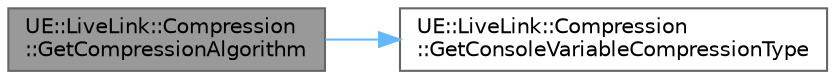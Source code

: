 digraph "UE::LiveLink::Compression::GetCompressionAlgorithm"
{
 // INTERACTIVE_SVG=YES
 // LATEX_PDF_SIZE
  bgcolor="transparent";
  edge [fontname=Helvetica,fontsize=10,labelfontname=Helvetica,labelfontsize=10];
  node [fontname=Helvetica,fontsize=10,shape=box,height=0.2,width=0.4];
  rankdir="LR";
  Node1 [id="Node000001",label="UE::LiveLink::Compression\l::GetCompressionAlgorithm",height=0.2,width=0.4,color="gray40", fillcolor="grey60", style="filled", fontcolor="black",tooltip="Get the named compression algorithm to invoke with serializer and memory compressors."];
  Node1 -> Node2 [id="edge1_Node000001_Node000002",color="steelblue1",style="solid",tooltip=" "];
  Node2 [id="Node000002",label="UE::LiveLink::Compression\l::GetConsoleVariableCompressionType",height=0.2,width=0.4,color="grey40", fillcolor="white", style="filled",URL="$d7/d9e/namespaceUE_1_1LiveLink_1_1Compression.html#a72f7bceec1eac319af7b10aa6485ae8d",tooltip="Get the compression type from the console variable setting."];
}
